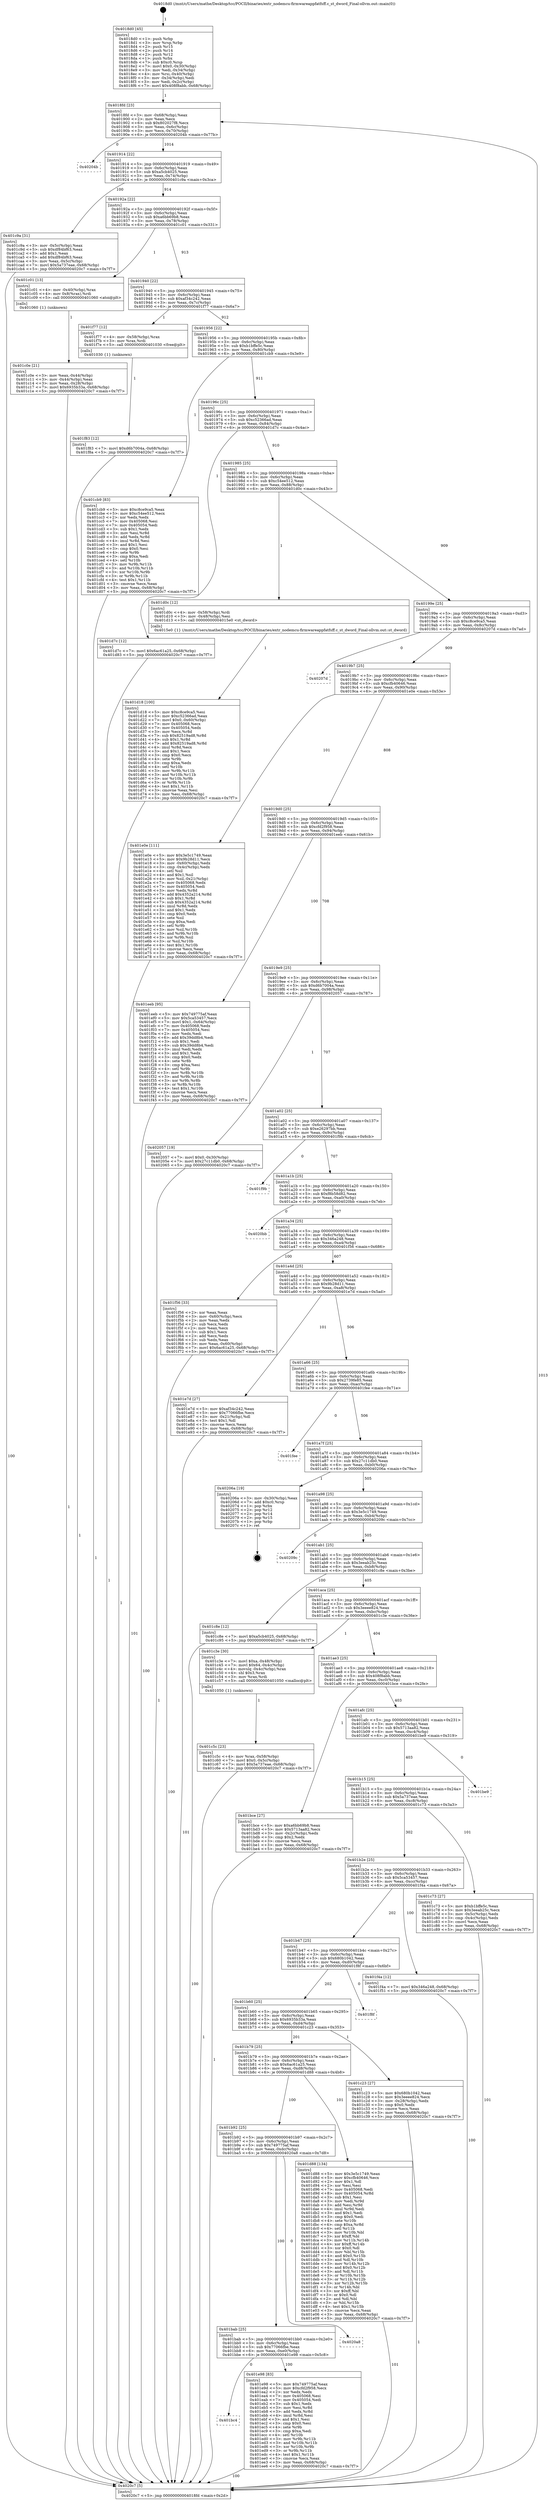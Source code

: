 digraph "0x4018d0" {
  label = "0x4018d0 (/mnt/c/Users/mathe/Desktop/tcc/POCII/binaries/extr_nodemcu-firmwareappfatfsff.c_st_dword_Final-ollvm.out::main(0))"
  labelloc = "t"
  node[shape=record]

  Entry [label="",width=0.3,height=0.3,shape=circle,fillcolor=black,style=filled]
  "0x4018fd" [label="{
     0x4018fd [23]\l
     | [instrs]\l
     &nbsp;&nbsp;0x4018fd \<+3\>: mov -0x68(%rbp),%eax\l
     &nbsp;&nbsp;0x401900 \<+2\>: mov %eax,%ecx\l
     &nbsp;&nbsp;0x401902 \<+6\>: sub $0x802027f8,%ecx\l
     &nbsp;&nbsp;0x401908 \<+3\>: mov %eax,-0x6c(%rbp)\l
     &nbsp;&nbsp;0x40190b \<+3\>: mov %ecx,-0x70(%rbp)\l
     &nbsp;&nbsp;0x40190e \<+6\>: je 000000000040204b \<main+0x77b\>\l
  }"]
  "0x40204b" [label="{
     0x40204b\l
  }", style=dashed]
  "0x401914" [label="{
     0x401914 [22]\l
     | [instrs]\l
     &nbsp;&nbsp;0x401914 \<+5\>: jmp 0000000000401919 \<main+0x49\>\l
     &nbsp;&nbsp;0x401919 \<+3\>: mov -0x6c(%rbp),%eax\l
     &nbsp;&nbsp;0x40191c \<+5\>: sub $0xa5cb4025,%eax\l
     &nbsp;&nbsp;0x401921 \<+3\>: mov %eax,-0x74(%rbp)\l
     &nbsp;&nbsp;0x401924 \<+6\>: je 0000000000401c9a \<main+0x3ca\>\l
  }"]
  Exit [label="",width=0.3,height=0.3,shape=circle,fillcolor=black,style=filled,peripheries=2]
  "0x401c9a" [label="{
     0x401c9a [31]\l
     | [instrs]\l
     &nbsp;&nbsp;0x401c9a \<+3\>: mov -0x5c(%rbp),%eax\l
     &nbsp;&nbsp;0x401c9d \<+5\>: sub $0xdf84bf63,%eax\l
     &nbsp;&nbsp;0x401ca2 \<+3\>: add $0x1,%eax\l
     &nbsp;&nbsp;0x401ca5 \<+5\>: add $0xdf84bf63,%eax\l
     &nbsp;&nbsp;0x401caa \<+3\>: mov %eax,-0x5c(%rbp)\l
     &nbsp;&nbsp;0x401cad \<+7\>: movl $0x5a737eae,-0x68(%rbp)\l
     &nbsp;&nbsp;0x401cb4 \<+5\>: jmp 00000000004020c7 \<main+0x7f7\>\l
  }"]
  "0x40192a" [label="{
     0x40192a [22]\l
     | [instrs]\l
     &nbsp;&nbsp;0x40192a \<+5\>: jmp 000000000040192f \<main+0x5f\>\l
     &nbsp;&nbsp;0x40192f \<+3\>: mov -0x6c(%rbp),%eax\l
     &nbsp;&nbsp;0x401932 \<+5\>: sub $0xa6bb69b8,%eax\l
     &nbsp;&nbsp;0x401937 \<+3\>: mov %eax,-0x78(%rbp)\l
     &nbsp;&nbsp;0x40193a \<+6\>: je 0000000000401c01 \<main+0x331\>\l
  }"]
  "0x401f83" [label="{
     0x401f83 [12]\l
     | [instrs]\l
     &nbsp;&nbsp;0x401f83 \<+7\>: movl $0xd6b7004a,-0x68(%rbp)\l
     &nbsp;&nbsp;0x401f8a \<+5\>: jmp 00000000004020c7 \<main+0x7f7\>\l
  }"]
  "0x401c01" [label="{
     0x401c01 [13]\l
     | [instrs]\l
     &nbsp;&nbsp;0x401c01 \<+4\>: mov -0x40(%rbp),%rax\l
     &nbsp;&nbsp;0x401c05 \<+4\>: mov 0x8(%rax),%rdi\l
     &nbsp;&nbsp;0x401c09 \<+5\>: call 0000000000401060 \<atoi@plt\>\l
     | [calls]\l
     &nbsp;&nbsp;0x401060 \{1\} (unknown)\l
  }"]
  "0x401940" [label="{
     0x401940 [22]\l
     | [instrs]\l
     &nbsp;&nbsp;0x401940 \<+5\>: jmp 0000000000401945 \<main+0x75\>\l
     &nbsp;&nbsp;0x401945 \<+3\>: mov -0x6c(%rbp),%eax\l
     &nbsp;&nbsp;0x401948 \<+5\>: sub $0xaf34c242,%eax\l
     &nbsp;&nbsp;0x40194d \<+3\>: mov %eax,-0x7c(%rbp)\l
     &nbsp;&nbsp;0x401950 \<+6\>: je 0000000000401f77 \<main+0x6a7\>\l
  }"]
  "0x401bc4" [label="{
     0x401bc4\l
  }", style=dashed]
  "0x401f77" [label="{
     0x401f77 [12]\l
     | [instrs]\l
     &nbsp;&nbsp;0x401f77 \<+4\>: mov -0x58(%rbp),%rax\l
     &nbsp;&nbsp;0x401f7b \<+3\>: mov %rax,%rdi\l
     &nbsp;&nbsp;0x401f7e \<+5\>: call 0000000000401030 \<free@plt\>\l
     | [calls]\l
     &nbsp;&nbsp;0x401030 \{1\} (unknown)\l
  }"]
  "0x401956" [label="{
     0x401956 [22]\l
     | [instrs]\l
     &nbsp;&nbsp;0x401956 \<+5\>: jmp 000000000040195b \<main+0x8b\>\l
     &nbsp;&nbsp;0x40195b \<+3\>: mov -0x6c(%rbp),%eax\l
     &nbsp;&nbsp;0x40195e \<+5\>: sub $0xb1bffe5c,%eax\l
     &nbsp;&nbsp;0x401963 \<+3\>: mov %eax,-0x80(%rbp)\l
     &nbsp;&nbsp;0x401966 \<+6\>: je 0000000000401cb9 \<main+0x3e9\>\l
  }"]
  "0x401e98" [label="{
     0x401e98 [83]\l
     | [instrs]\l
     &nbsp;&nbsp;0x401e98 \<+5\>: mov $0x749775af,%eax\l
     &nbsp;&nbsp;0x401e9d \<+5\>: mov $0xcfd2f958,%ecx\l
     &nbsp;&nbsp;0x401ea2 \<+2\>: xor %edx,%edx\l
     &nbsp;&nbsp;0x401ea4 \<+7\>: mov 0x405068,%esi\l
     &nbsp;&nbsp;0x401eab \<+7\>: mov 0x405054,%edi\l
     &nbsp;&nbsp;0x401eb2 \<+3\>: sub $0x1,%edx\l
     &nbsp;&nbsp;0x401eb5 \<+3\>: mov %esi,%r8d\l
     &nbsp;&nbsp;0x401eb8 \<+3\>: add %edx,%r8d\l
     &nbsp;&nbsp;0x401ebb \<+4\>: imul %r8d,%esi\l
     &nbsp;&nbsp;0x401ebf \<+3\>: and $0x1,%esi\l
     &nbsp;&nbsp;0x401ec2 \<+3\>: cmp $0x0,%esi\l
     &nbsp;&nbsp;0x401ec5 \<+4\>: sete %r9b\l
     &nbsp;&nbsp;0x401ec9 \<+3\>: cmp $0xa,%edi\l
     &nbsp;&nbsp;0x401ecc \<+4\>: setl %r10b\l
     &nbsp;&nbsp;0x401ed0 \<+3\>: mov %r9b,%r11b\l
     &nbsp;&nbsp;0x401ed3 \<+3\>: and %r10b,%r11b\l
     &nbsp;&nbsp;0x401ed6 \<+3\>: xor %r10b,%r9b\l
     &nbsp;&nbsp;0x401ed9 \<+3\>: or %r9b,%r11b\l
     &nbsp;&nbsp;0x401edc \<+4\>: test $0x1,%r11b\l
     &nbsp;&nbsp;0x401ee0 \<+3\>: cmovne %ecx,%eax\l
     &nbsp;&nbsp;0x401ee3 \<+3\>: mov %eax,-0x68(%rbp)\l
     &nbsp;&nbsp;0x401ee6 \<+5\>: jmp 00000000004020c7 \<main+0x7f7\>\l
  }"]
  "0x401cb9" [label="{
     0x401cb9 [83]\l
     | [instrs]\l
     &nbsp;&nbsp;0x401cb9 \<+5\>: mov $0xc8ce9ca5,%eax\l
     &nbsp;&nbsp;0x401cbe \<+5\>: mov $0xc54ee512,%ecx\l
     &nbsp;&nbsp;0x401cc3 \<+2\>: xor %edx,%edx\l
     &nbsp;&nbsp;0x401cc5 \<+7\>: mov 0x405068,%esi\l
     &nbsp;&nbsp;0x401ccc \<+7\>: mov 0x405054,%edi\l
     &nbsp;&nbsp;0x401cd3 \<+3\>: sub $0x1,%edx\l
     &nbsp;&nbsp;0x401cd6 \<+3\>: mov %esi,%r8d\l
     &nbsp;&nbsp;0x401cd9 \<+3\>: add %edx,%r8d\l
     &nbsp;&nbsp;0x401cdc \<+4\>: imul %r8d,%esi\l
     &nbsp;&nbsp;0x401ce0 \<+3\>: and $0x1,%esi\l
     &nbsp;&nbsp;0x401ce3 \<+3\>: cmp $0x0,%esi\l
     &nbsp;&nbsp;0x401ce6 \<+4\>: sete %r9b\l
     &nbsp;&nbsp;0x401cea \<+3\>: cmp $0xa,%edi\l
     &nbsp;&nbsp;0x401ced \<+4\>: setl %r10b\l
     &nbsp;&nbsp;0x401cf1 \<+3\>: mov %r9b,%r11b\l
     &nbsp;&nbsp;0x401cf4 \<+3\>: and %r10b,%r11b\l
     &nbsp;&nbsp;0x401cf7 \<+3\>: xor %r10b,%r9b\l
     &nbsp;&nbsp;0x401cfa \<+3\>: or %r9b,%r11b\l
     &nbsp;&nbsp;0x401cfd \<+4\>: test $0x1,%r11b\l
     &nbsp;&nbsp;0x401d01 \<+3\>: cmovne %ecx,%eax\l
     &nbsp;&nbsp;0x401d04 \<+3\>: mov %eax,-0x68(%rbp)\l
     &nbsp;&nbsp;0x401d07 \<+5\>: jmp 00000000004020c7 \<main+0x7f7\>\l
  }"]
  "0x40196c" [label="{
     0x40196c [25]\l
     | [instrs]\l
     &nbsp;&nbsp;0x40196c \<+5\>: jmp 0000000000401971 \<main+0xa1\>\l
     &nbsp;&nbsp;0x401971 \<+3\>: mov -0x6c(%rbp),%eax\l
     &nbsp;&nbsp;0x401974 \<+5\>: sub $0xc52366ad,%eax\l
     &nbsp;&nbsp;0x401979 \<+6\>: mov %eax,-0x84(%rbp)\l
     &nbsp;&nbsp;0x40197f \<+6\>: je 0000000000401d7c \<main+0x4ac\>\l
  }"]
  "0x401bab" [label="{
     0x401bab [25]\l
     | [instrs]\l
     &nbsp;&nbsp;0x401bab \<+5\>: jmp 0000000000401bb0 \<main+0x2e0\>\l
     &nbsp;&nbsp;0x401bb0 \<+3\>: mov -0x6c(%rbp),%eax\l
     &nbsp;&nbsp;0x401bb3 \<+5\>: sub $0x77066fbe,%eax\l
     &nbsp;&nbsp;0x401bb8 \<+6\>: mov %eax,-0xe0(%rbp)\l
     &nbsp;&nbsp;0x401bbe \<+6\>: je 0000000000401e98 \<main+0x5c8\>\l
  }"]
  "0x401d7c" [label="{
     0x401d7c [12]\l
     | [instrs]\l
     &nbsp;&nbsp;0x401d7c \<+7\>: movl $0x6ac61a25,-0x68(%rbp)\l
     &nbsp;&nbsp;0x401d83 \<+5\>: jmp 00000000004020c7 \<main+0x7f7\>\l
  }"]
  "0x401985" [label="{
     0x401985 [25]\l
     | [instrs]\l
     &nbsp;&nbsp;0x401985 \<+5\>: jmp 000000000040198a \<main+0xba\>\l
     &nbsp;&nbsp;0x40198a \<+3\>: mov -0x6c(%rbp),%eax\l
     &nbsp;&nbsp;0x40198d \<+5\>: sub $0xc54ee512,%eax\l
     &nbsp;&nbsp;0x401992 \<+6\>: mov %eax,-0x88(%rbp)\l
     &nbsp;&nbsp;0x401998 \<+6\>: je 0000000000401d0c \<main+0x43c\>\l
  }"]
  "0x4020a8" [label="{
     0x4020a8\l
  }", style=dashed]
  "0x401d0c" [label="{
     0x401d0c [12]\l
     | [instrs]\l
     &nbsp;&nbsp;0x401d0c \<+4\>: mov -0x58(%rbp),%rdi\l
     &nbsp;&nbsp;0x401d10 \<+3\>: mov -0x48(%rbp),%esi\l
     &nbsp;&nbsp;0x401d13 \<+5\>: call 00000000004015e0 \<st_dword\>\l
     | [calls]\l
     &nbsp;&nbsp;0x4015e0 \{1\} (/mnt/c/Users/mathe/Desktop/tcc/POCII/binaries/extr_nodemcu-firmwareappfatfsff.c_st_dword_Final-ollvm.out::st_dword)\l
  }"]
  "0x40199e" [label="{
     0x40199e [25]\l
     | [instrs]\l
     &nbsp;&nbsp;0x40199e \<+5\>: jmp 00000000004019a3 \<main+0xd3\>\l
     &nbsp;&nbsp;0x4019a3 \<+3\>: mov -0x6c(%rbp),%eax\l
     &nbsp;&nbsp;0x4019a6 \<+5\>: sub $0xc8ce9ca5,%eax\l
     &nbsp;&nbsp;0x4019ab \<+6\>: mov %eax,-0x8c(%rbp)\l
     &nbsp;&nbsp;0x4019b1 \<+6\>: je 000000000040207d \<main+0x7ad\>\l
  }"]
  "0x401b92" [label="{
     0x401b92 [25]\l
     | [instrs]\l
     &nbsp;&nbsp;0x401b92 \<+5\>: jmp 0000000000401b97 \<main+0x2c7\>\l
     &nbsp;&nbsp;0x401b97 \<+3\>: mov -0x6c(%rbp),%eax\l
     &nbsp;&nbsp;0x401b9a \<+5\>: sub $0x749775af,%eax\l
     &nbsp;&nbsp;0x401b9f \<+6\>: mov %eax,-0xdc(%rbp)\l
     &nbsp;&nbsp;0x401ba5 \<+6\>: je 00000000004020a8 \<main+0x7d8\>\l
  }"]
  "0x40207d" [label="{
     0x40207d\l
  }", style=dashed]
  "0x4019b7" [label="{
     0x4019b7 [25]\l
     | [instrs]\l
     &nbsp;&nbsp;0x4019b7 \<+5\>: jmp 00000000004019bc \<main+0xec\>\l
     &nbsp;&nbsp;0x4019bc \<+3\>: mov -0x6c(%rbp),%eax\l
     &nbsp;&nbsp;0x4019bf \<+5\>: sub $0xcfb40646,%eax\l
     &nbsp;&nbsp;0x4019c4 \<+6\>: mov %eax,-0x90(%rbp)\l
     &nbsp;&nbsp;0x4019ca \<+6\>: je 0000000000401e0e \<main+0x53e\>\l
  }"]
  "0x401d88" [label="{
     0x401d88 [134]\l
     | [instrs]\l
     &nbsp;&nbsp;0x401d88 \<+5\>: mov $0x3e5c1749,%eax\l
     &nbsp;&nbsp;0x401d8d \<+5\>: mov $0xcfb40646,%ecx\l
     &nbsp;&nbsp;0x401d92 \<+2\>: mov $0x1,%dl\l
     &nbsp;&nbsp;0x401d94 \<+2\>: xor %esi,%esi\l
     &nbsp;&nbsp;0x401d96 \<+7\>: mov 0x405068,%edi\l
     &nbsp;&nbsp;0x401d9d \<+8\>: mov 0x405054,%r8d\l
     &nbsp;&nbsp;0x401da5 \<+3\>: sub $0x1,%esi\l
     &nbsp;&nbsp;0x401da8 \<+3\>: mov %edi,%r9d\l
     &nbsp;&nbsp;0x401dab \<+3\>: add %esi,%r9d\l
     &nbsp;&nbsp;0x401dae \<+4\>: imul %r9d,%edi\l
     &nbsp;&nbsp;0x401db2 \<+3\>: and $0x1,%edi\l
     &nbsp;&nbsp;0x401db5 \<+3\>: cmp $0x0,%edi\l
     &nbsp;&nbsp;0x401db8 \<+4\>: sete %r10b\l
     &nbsp;&nbsp;0x401dbc \<+4\>: cmp $0xa,%r8d\l
     &nbsp;&nbsp;0x401dc0 \<+4\>: setl %r11b\l
     &nbsp;&nbsp;0x401dc4 \<+3\>: mov %r10b,%bl\l
     &nbsp;&nbsp;0x401dc7 \<+3\>: xor $0xff,%bl\l
     &nbsp;&nbsp;0x401dca \<+3\>: mov %r11b,%r14b\l
     &nbsp;&nbsp;0x401dcd \<+4\>: xor $0xff,%r14b\l
     &nbsp;&nbsp;0x401dd1 \<+3\>: xor $0x0,%dl\l
     &nbsp;&nbsp;0x401dd4 \<+3\>: mov %bl,%r15b\l
     &nbsp;&nbsp;0x401dd7 \<+4\>: and $0x0,%r15b\l
     &nbsp;&nbsp;0x401ddb \<+3\>: and %dl,%r10b\l
     &nbsp;&nbsp;0x401dde \<+3\>: mov %r14b,%r12b\l
     &nbsp;&nbsp;0x401de1 \<+4\>: and $0x0,%r12b\l
     &nbsp;&nbsp;0x401de5 \<+3\>: and %dl,%r11b\l
     &nbsp;&nbsp;0x401de8 \<+3\>: or %r10b,%r15b\l
     &nbsp;&nbsp;0x401deb \<+3\>: or %r11b,%r12b\l
     &nbsp;&nbsp;0x401dee \<+3\>: xor %r12b,%r15b\l
     &nbsp;&nbsp;0x401df1 \<+3\>: or %r14b,%bl\l
     &nbsp;&nbsp;0x401df4 \<+3\>: xor $0xff,%bl\l
     &nbsp;&nbsp;0x401df7 \<+3\>: or $0x0,%dl\l
     &nbsp;&nbsp;0x401dfa \<+2\>: and %dl,%bl\l
     &nbsp;&nbsp;0x401dfc \<+3\>: or %bl,%r15b\l
     &nbsp;&nbsp;0x401dff \<+4\>: test $0x1,%r15b\l
     &nbsp;&nbsp;0x401e03 \<+3\>: cmovne %ecx,%eax\l
     &nbsp;&nbsp;0x401e06 \<+3\>: mov %eax,-0x68(%rbp)\l
     &nbsp;&nbsp;0x401e09 \<+5\>: jmp 00000000004020c7 \<main+0x7f7\>\l
  }"]
  "0x401e0e" [label="{
     0x401e0e [111]\l
     | [instrs]\l
     &nbsp;&nbsp;0x401e0e \<+5\>: mov $0x3e5c1749,%eax\l
     &nbsp;&nbsp;0x401e13 \<+5\>: mov $0x9b28d11,%ecx\l
     &nbsp;&nbsp;0x401e18 \<+3\>: mov -0x60(%rbp),%edx\l
     &nbsp;&nbsp;0x401e1b \<+3\>: cmp -0x4c(%rbp),%edx\l
     &nbsp;&nbsp;0x401e1e \<+4\>: setl %sil\l
     &nbsp;&nbsp;0x401e22 \<+4\>: and $0x1,%sil\l
     &nbsp;&nbsp;0x401e26 \<+4\>: mov %sil,-0x21(%rbp)\l
     &nbsp;&nbsp;0x401e2a \<+7\>: mov 0x405068,%edx\l
     &nbsp;&nbsp;0x401e31 \<+7\>: mov 0x405054,%edi\l
     &nbsp;&nbsp;0x401e38 \<+3\>: mov %edx,%r8d\l
     &nbsp;&nbsp;0x401e3b \<+7\>: add $0x4352a214,%r8d\l
     &nbsp;&nbsp;0x401e42 \<+4\>: sub $0x1,%r8d\l
     &nbsp;&nbsp;0x401e46 \<+7\>: sub $0x4352a214,%r8d\l
     &nbsp;&nbsp;0x401e4d \<+4\>: imul %r8d,%edx\l
     &nbsp;&nbsp;0x401e51 \<+3\>: and $0x1,%edx\l
     &nbsp;&nbsp;0x401e54 \<+3\>: cmp $0x0,%edx\l
     &nbsp;&nbsp;0x401e57 \<+4\>: sete %sil\l
     &nbsp;&nbsp;0x401e5b \<+3\>: cmp $0xa,%edi\l
     &nbsp;&nbsp;0x401e5e \<+4\>: setl %r9b\l
     &nbsp;&nbsp;0x401e62 \<+3\>: mov %sil,%r10b\l
     &nbsp;&nbsp;0x401e65 \<+3\>: and %r9b,%r10b\l
     &nbsp;&nbsp;0x401e68 \<+3\>: xor %r9b,%sil\l
     &nbsp;&nbsp;0x401e6b \<+3\>: or %sil,%r10b\l
     &nbsp;&nbsp;0x401e6e \<+4\>: test $0x1,%r10b\l
     &nbsp;&nbsp;0x401e72 \<+3\>: cmovne %ecx,%eax\l
     &nbsp;&nbsp;0x401e75 \<+3\>: mov %eax,-0x68(%rbp)\l
     &nbsp;&nbsp;0x401e78 \<+5\>: jmp 00000000004020c7 \<main+0x7f7\>\l
  }"]
  "0x4019d0" [label="{
     0x4019d0 [25]\l
     | [instrs]\l
     &nbsp;&nbsp;0x4019d0 \<+5\>: jmp 00000000004019d5 \<main+0x105\>\l
     &nbsp;&nbsp;0x4019d5 \<+3\>: mov -0x6c(%rbp),%eax\l
     &nbsp;&nbsp;0x4019d8 \<+5\>: sub $0xcfd2f958,%eax\l
     &nbsp;&nbsp;0x4019dd \<+6\>: mov %eax,-0x94(%rbp)\l
     &nbsp;&nbsp;0x4019e3 \<+6\>: je 0000000000401eeb \<main+0x61b\>\l
  }"]
  "0x401d18" [label="{
     0x401d18 [100]\l
     | [instrs]\l
     &nbsp;&nbsp;0x401d18 \<+5\>: mov $0xc8ce9ca5,%esi\l
     &nbsp;&nbsp;0x401d1d \<+5\>: mov $0xc52366ad,%eax\l
     &nbsp;&nbsp;0x401d22 \<+7\>: movl $0x0,-0x60(%rbp)\l
     &nbsp;&nbsp;0x401d29 \<+7\>: mov 0x405068,%ecx\l
     &nbsp;&nbsp;0x401d30 \<+7\>: mov 0x405054,%edx\l
     &nbsp;&nbsp;0x401d37 \<+3\>: mov %ecx,%r8d\l
     &nbsp;&nbsp;0x401d3a \<+7\>: sub $0x82519ad8,%r8d\l
     &nbsp;&nbsp;0x401d41 \<+4\>: sub $0x1,%r8d\l
     &nbsp;&nbsp;0x401d45 \<+7\>: add $0x82519ad8,%r8d\l
     &nbsp;&nbsp;0x401d4c \<+4\>: imul %r8d,%ecx\l
     &nbsp;&nbsp;0x401d50 \<+3\>: and $0x1,%ecx\l
     &nbsp;&nbsp;0x401d53 \<+3\>: cmp $0x0,%ecx\l
     &nbsp;&nbsp;0x401d56 \<+4\>: sete %r9b\l
     &nbsp;&nbsp;0x401d5a \<+3\>: cmp $0xa,%edx\l
     &nbsp;&nbsp;0x401d5d \<+4\>: setl %r10b\l
     &nbsp;&nbsp;0x401d61 \<+3\>: mov %r9b,%r11b\l
     &nbsp;&nbsp;0x401d64 \<+3\>: and %r10b,%r11b\l
     &nbsp;&nbsp;0x401d67 \<+3\>: xor %r10b,%r9b\l
     &nbsp;&nbsp;0x401d6a \<+3\>: or %r9b,%r11b\l
     &nbsp;&nbsp;0x401d6d \<+4\>: test $0x1,%r11b\l
     &nbsp;&nbsp;0x401d71 \<+3\>: cmovne %eax,%esi\l
     &nbsp;&nbsp;0x401d74 \<+3\>: mov %esi,-0x68(%rbp)\l
     &nbsp;&nbsp;0x401d77 \<+5\>: jmp 00000000004020c7 \<main+0x7f7\>\l
  }"]
  "0x401eeb" [label="{
     0x401eeb [95]\l
     | [instrs]\l
     &nbsp;&nbsp;0x401eeb \<+5\>: mov $0x749775af,%eax\l
     &nbsp;&nbsp;0x401ef0 \<+5\>: mov $0x5ca53457,%ecx\l
     &nbsp;&nbsp;0x401ef5 \<+7\>: movl $0x1,-0x64(%rbp)\l
     &nbsp;&nbsp;0x401efc \<+7\>: mov 0x405068,%edx\l
     &nbsp;&nbsp;0x401f03 \<+7\>: mov 0x405054,%esi\l
     &nbsp;&nbsp;0x401f0a \<+2\>: mov %edx,%edi\l
     &nbsp;&nbsp;0x401f0c \<+6\>: add $0x39dd8b4,%edi\l
     &nbsp;&nbsp;0x401f12 \<+3\>: sub $0x1,%edi\l
     &nbsp;&nbsp;0x401f15 \<+6\>: sub $0x39dd8b4,%edi\l
     &nbsp;&nbsp;0x401f1b \<+3\>: imul %edi,%edx\l
     &nbsp;&nbsp;0x401f1e \<+3\>: and $0x1,%edx\l
     &nbsp;&nbsp;0x401f21 \<+3\>: cmp $0x0,%edx\l
     &nbsp;&nbsp;0x401f24 \<+4\>: sete %r8b\l
     &nbsp;&nbsp;0x401f28 \<+3\>: cmp $0xa,%esi\l
     &nbsp;&nbsp;0x401f2b \<+4\>: setl %r9b\l
     &nbsp;&nbsp;0x401f2f \<+3\>: mov %r8b,%r10b\l
     &nbsp;&nbsp;0x401f32 \<+3\>: and %r9b,%r10b\l
     &nbsp;&nbsp;0x401f35 \<+3\>: xor %r9b,%r8b\l
     &nbsp;&nbsp;0x401f38 \<+3\>: or %r8b,%r10b\l
     &nbsp;&nbsp;0x401f3b \<+4\>: test $0x1,%r10b\l
     &nbsp;&nbsp;0x401f3f \<+3\>: cmovne %ecx,%eax\l
     &nbsp;&nbsp;0x401f42 \<+3\>: mov %eax,-0x68(%rbp)\l
     &nbsp;&nbsp;0x401f45 \<+5\>: jmp 00000000004020c7 \<main+0x7f7\>\l
  }"]
  "0x4019e9" [label="{
     0x4019e9 [25]\l
     | [instrs]\l
     &nbsp;&nbsp;0x4019e9 \<+5\>: jmp 00000000004019ee \<main+0x11e\>\l
     &nbsp;&nbsp;0x4019ee \<+3\>: mov -0x6c(%rbp),%eax\l
     &nbsp;&nbsp;0x4019f1 \<+5\>: sub $0xd6b7004a,%eax\l
     &nbsp;&nbsp;0x4019f6 \<+6\>: mov %eax,-0x98(%rbp)\l
     &nbsp;&nbsp;0x4019fc \<+6\>: je 0000000000402057 \<main+0x787\>\l
  }"]
  "0x401c5c" [label="{
     0x401c5c [23]\l
     | [instrs]\l
     &nbsp;&nbsp;0x401c5c \<+4\>: mov %rax,-0x58(%rbp)\l
     &nbsp;&nbsp;0x401c60 \<+7\>: movl $0x0,-0x5c(%rbp)\l
     &nbsp;&nbsp;0x401c67 \<+7\>: movl $0x5a737eae,-0x68(%rbp)\l
     &nbsp;&nbsp;0x401c6e \<+5\>: jmp 00000000004020c7 \<main+0x7f7\>\l
  }"]
  "0x402057" [label="{
     0x402057 [19]\l
     | [instrs]\l
     &nbsp;&nbsp;0x402057 \<+7\>: movl $0x0,-0x30(%rbp)\l
     &nbsp;&nbsp;0x40205e \<+7\>: movl $0x27c11db0,-0x68(%rbp)\l
     &nbsp;&nbsp;0x402065 \<+5\>: jmp 00000000004020c7 \<main+0x7f7\>\l
  }"]
  "0x401a02" [label="{
     0x401a02 [25]\l
     | [instrs]\l
     &nbsp;&nbsp;0x401a02 \<+5\>: jmp 0000000000401a07 \<main+0x137\>\l
     &nbsp;&nbsp;0x401a07 \<+3\>: mov -0x6c(%rbp),%eax\l
     &nbsp;&nbsp;0x401a0a \<+5\>: sub $0xe26297bb,%eax\l
     &nbsp;&nbsp;0x401a0f \<+6\>: mov %eax,-0x9c(%rbp)\l
     &nbsp;&nbsp;0x401a15 \<+6\>: je 0000000000401f9b \<main+0x6cb\>\l
  }"]
  "0x401b79" [label="{
     0x401b79 [25]\l
     | [instrs]\l
     &nbsp;&nbsp;0x401b79 \<+5\>: jmp 0000000000401b7e \<main+0x2ae\>\l
     &nbsp;&nbsp;0x401b7e \<+3\>: mov -0x6c(%rbp),%eax\l
     &nbsp;&nbsp;0x401b81 \<+5\>: sub $0x6ac61a25,%eax\l
     &nbsp;&nbsp;0x401b86 \<+6\>: mov %eax,-0xd8(%rbp)\l
     &nbsp;&nbsp;0x401b8c \<+6\>: je 0000000000401d88 \<main+0x4b8\>\l
  }"]
  "0x401f9b" [label="{
     0x401f9b\l
  }", style=dashed]
  "0x401a1b" [label="{
     0x401a1b [25]\l
     | [instrs]\l
     &nbsp;&nbsp;0x401a1b \<+5\>: jmp 0000000000401a20 \<main+0x150\>\l
     &nbsp;&nbsp;0x401a20 \<+3\>: mov -0x6c(%rbp),%eax\l
     &nbsp;&nbsp;0x401a23 \<+5\>: sub $0xf8b58d82,%eax\l
     &nbsp;&nbsp;0x401a28 \<+6\>: mov %eax,-0xa0(%rbp)\l
     &nbsp;&nbsp;0x401a2e \<+6\>: je 00000000004020bb \<main+0x7eb\>\l
  }"]
  "0x401c23" [label="{
     0x401c23 [27]\l
     | [instrs]\l
     &nbsp;&nbsp;0x401c23 \<+5\>: mov $0x680b1042,%eax\l
     &nbsp;&nbsp;0x401c28 \<+5\>: mov $0x3eeee824,%ecx\l
     &nbsp;&nbsp;0x401c2d \<+3\>: mov -0x28(%rbp),%edx\l
     &nbsp;&nbsp;0x401c30 \<+3\>: cmp $0x0,%edx\l
     &nbsp;&nbsp;0x401c33 \<+3\>: cmove %ecx,%eax\l
     &nbsp;&nbsp;0x401c36 \<+3\>: mov %eax,-0x68(%rbp)\l
     &nbsp;&nbsp;0x401c39 \<+5\>: jmp 00000000004020c7 \<main+0x7f7\>\l
  }"]
  "0x4020bb" [label="{
     0x4020bb\l
  }", style=dashed]
  "0x401a34" [label="{
     0x401a34 [25]\l
     | [instrs]\l
     &nbsp;&nbsp;0x401a34 \<+5\>: jmp 0000000000401a39 \<main+0x169\>\l
     &nbsp;&nbsp;0x401a39 \<+3\>: mov -0x6c(%rbp),%eax\l
     &nbsp;&nbsp;0x401a3c \<+5\>: sub $0x346a248,%eax\l
     &nbsp;&nbsp;0x401a41 \<+6\>: mov %eax,-0xa4(%rbp)\l
     &nbsp;&nbsp;0x401a47 \<+6\>: je 0000000000401f56 \<main+0x686\>\l
  }"]
  "0x401b60" [label="{
     0x401b60 [25]\l
     | [instrs]\l
     &nbsp;&nbsp;0x401b60 \<+5\>: jmp 0000000000401b65 \<main+0x295\>\l
     &nbsp;&nbsp;0x401b65 \<+3\>: mov -0x6c(%rbp),%eax\l
     &nbsp;&nbsp;0x401b68 \<+5\>: sub $0x6935b33a,%eax\l
     &nbsp;&nbsp;0x401b6d \<+6\>: mov %eax,-0xd4(%rbp)\l
     &nbsp;&nbsp;0x401b73 \<+6\>: je 0000000000401c23 \<main+0x353\>\l
  }"]
  "0x401f56" [label="{
     0x401f56 [33]\l
     | [instrs]\l
     &nbsp;&nbsp;0x401f56 \<+2\>: xor %eax,%eax\l
     &nbsp;&nbsp;0x401f58 \<+3\>: mov -0x60(%rbp),%ecx\l
     &nbsp;&nbsp;0x401f5b \<+2\>: mov %eax,%edx\l
     &nbsp;&nbsp;0x401f5d \<+2\>: sub %ecx,%edx\l
     &nbsp;&nbsp;0x401f5f \<+2\>: mov %eax,%ecx\l
     &nbsp;&nbsp;0x401f61 \<+3\>: sub $0x1,%ecx\l
     &nbsp;&nbsp;0x401f64 \<+2\>: add %ecx,%edx\l
     &nbsp;&nbsp;0x401f66 \<+2\>: sub %edx,%eax\l
     &nbsp;&nbsp;0x401f68 \<+3\>: mov %eax,-0x60(%rbp)\l
     &nbsp;&nbsp;0x401f6b \<+7\>: movl $0x6ac61a25,-0x68(%rbp)\l
     &nbsp;&nbsp;0x401f72 \<+5\>: jmp 00000000004020c7 \<main+0x7f7\>\l
  }"]
  "0x401a4d" [label="{
     0x401a4d [25]\l
     | [instrs]\l
     &nbsp;&nbsp;0x401a4d \<+5\>: jmp 0000000000401a52 \<main+0x182\>\l
     &nbsp;&nbsp;0x401a52 \<+3\>: mov -0x6c(%rbp),%eax\l
     &nbsp;&nbsp;0x401a55 \<+5\>: sub $0x9b28d11,%eax\l
     &nbsp;&nbsp;0x401a5a \<+6\>: mov %eax,-0xa8(%rbp)\l
     &nbsp;&nbsp;0x401a60 \<+6\>: je 0000000000401e7d \<main+0x5ad\>\l
  }"]
  "0x401f8f" [label="{
     0x401f8f\l
  }", style=dashed]
  "0x401e7d" [label="{
     0x401e7d [27]\l
     | [instrs]\l
     &nbsp;&nbsp;0x401e7d \<+5\>: mov $0xaf34c242,%eax\l
     &nbsp;&nbsp;0x401e82 \<+5\>: mov $0x77066fbe,%ecx\l
     &nbsp;&nbsp;0x401e87 \<+3\>: mov -0x21(%rbp),%dl\l
     &nbsp;&nbsp;0x401e8a \<+3\>: test $0x1,%dl\l
     &nbsp;&nbsp;0x401e8d \<+3\>: cmovne %ecx,%eax\l
     &nbsp;&nbsp;0x401e90 \<+3\>: mov %eax,-0x68(%rbp)\l
     &nbsp;&nbsp;0x401e93 \<+5\>: jmp 00000000004020c7 \<main+0x7f7\>\l
  }"]
  "0x401a66" [label="{
     0x401a66 [25]\l
     | [instrs]\l
     &nbsp;&nbsp;0x401a66 \<+5\>: jmp 0000000000401a6b \<main+0x19b\>\l
     &nbsp;&nbsp;0x401a6b \<+3\>: mov -0x6c(%rbp),%eax\l
     &nbsp;&nbsp;0x401a6e \<+5\>: sub $0x2739fe85,%eax\l
     &nbsp;&nbsp;0x401a73 \<+6\>: mov %eax,-0xac(%rbp)\l
     &nbsp;&nbsp;0x401a79 \<+6\>: je 0000000000401fee \<main+0x71e\>\l
  }"]
  "0x401b47" [label="{
     0x401b47 [25]\l
     | [instrs]\l
     &nbsp;&nbsp;0x401b47 \<+5\>: jmp 0000000000401b4c \<main+0x27c\>\l
     &nbsp;&nbsp;0x401b4c \<+3\>: mov -0x6c(%rbp),%eax\l
     &nbsp;&nbsp;0x401b4f \<+5\>: sub $0x680b1042,%eax\l
     &nbsp;&nbsp;0x401b54 \<+6\>: mov %eax,-0xd0(%rbp)\l
     &nbsp;&nbsp;0x401b5a \<+6\>: je 0000000000401f8f \<main+0x6bf\>\l
  }"]
  "0x401fee" [label="{
     0x401fee\l
  }", style=dashed]
  "0x401a7f" [label="{
     0x401a7f [25]\l
     | [instrs]\l
     &nbsp;&nbsp;0x401a7f \<+5\>: jmp 0000000000401a84 \<main+0x1b4\>\l
     &nbsp;&nbsp;0x401a84 \<+3\>: mov -0x6c(%rbp),%eax\l
     &nbsp;&nbsp;0x401a87 \<+5\>: sub $0x27c11db0,%eax\l
     &nbsp;&nbsp;0x401a8c \<+6\>: mov %eax,-0xb0(%rbp)\l
     &nbsp;&nbsp;0x401a92 \<+6\>: je 000000000040206a \<main+0x79a\>\l
  }"]
  "0x401f4a" [label="{
     0x401f4a [12]\l
     | [instrs]\l
     &nbsp;&nbsp;0x401f4a \<+7\>: movl $0x346a248,-0x68(%rbp)\l
     &nbsp;&nbsp;0x401f51 \<+5\>: jmp 00000000004020c7 \<main+0x7f7\>\l
  }"]
  "0x40206a" [label="{
     0x40206a [19]\l
     | [instrs]\l
     &nbsp;&nbsp;0x40206a \<+3\>: mov -0x30(%rbp),%eax\l
     &nbsp;&nbsp;0x40206d \<+7\>: add $0xc0,%rsp\l
     &nbsp;&nbsp;0x402074 \<+1\>: pop %rbx\l
     &nbsp;&nbsp;0x402075 \<+2\>: pop %r12\l
     &nbsp;&nbsp;0x402077 \<+2\>: pop %r14\l
     &nbsp;&nbsp;0x402079 \<+2\>: pop %r15\l
     &nbsp;&nbsp;0x40207b \<+1\>: pop %rbp\l
     &nbsp;&nbsp;0x40207c \<+1\>: ret\l
  }"]
  "0x401a98" [label="{
     0x401a98 [25]\l
     | [instrs]\l
     &nbsp;&nbsp;0x401a98 \<+5\>: jmp 0000000000401a9d \<main+0x1cd\>\l
     &nbsp;&nbsp;0x401a9d \<+3\>: mov -0x6c(%rbp),%eax\l
     &nbsp;&nbsp;0x401aa0 \<+5\>: sub $0x3e5c1749,%eax\l
     &nbsp;&nbsp;0x401aa5 \<+6\>: mov %eax,-0xb4(%rbp)\l
     &nbsp;&nbsp;0x401aab \<+6\>: je 000000000040209c \<main+0x7cc\>\l
  }"]
  "0x401b2e" [label="{
     0x401b2e [25]\l
     | [instrs]\l
     &nbsp;&nbsp;0x401b2e \<+5\>: jmp 0000000000401b33 \<main+0x263\>\l
     &nbsp;&nbsp;0x401b33 \<+3\>: mov -0x6c(%rbp),%eax\l
     &nbsp;&nbsp;0x401b36 \<+5\>: sub $0x5ca53457,%eax\l
     &nbsp;&nbsp;0x401b3b \<+6\>: mov %eax,-0xcc(%rbp)\l
     &nbsp;&nbsp;0x401b41 \<+6\>: je 0000000000401f4a \<main+0x67a\>\l
  }"]
  "0x40209c" [label="{
     0x40209c\l
  }", style=dashed]
  "0x401ab1" [label="{
     0x401ab1 [25]\l
     | [instrs]\l
     &nbsp;&nbsp;0x401ab1 \<+5\>: jmp 0000000000401ab6 \<main+0x1e6\>\l
     &nbsp;&nbsp;0x401ab6 \<+3\>: mov -0x6c(%rbp),%eax\l
     &nbsp;&nbsp;0x401ab9 \<+5\>: sub $0x3eeab25c,%eax\l
     &nbsp;&nbsp;0x401abe \<+6\>: mov %eax,-0xb8(%rbp)\l
     &nbsp;&nbsp;0x401ac4 \<+6\>: je 0000000000401c8e \<main+0x3be\>\l
  }"]
  "0x401c73" [label="{
     0x401c73 [27]\l
     | [instrs]\l
     &nbsp;&nbsp;0x401c73 \<+5\>: mov $0xb1bffe5c,%eax\l
     &nbsp;&nbsp;0x401c78 \<+5\>: mov $0x3eeab25c,%ecx\l
     &nbsp;&nbsp;0x401c7d \<+3\>: mov -0x5c(%rbp),%edx\l
     &nbsp;&nbsp;0x401c80 \<+3\>: cmp -0x4c(%rbp),%edx\l
     &nbsp;&nbsp;0x401c83 \<+3\>: cmovl %ecx,%eax\l
     &nbsp;&nbsp;0x401c86 \<+3\>: mov %eax,-0x68(%rbp)\l
     &nbsp;&nbsp;0x401c89 \<+5\>: jmp 00000000004020c7 \<main+0x7f7\>\l
  }"]
  "0x401c8e" [label="{
     0x401c8e [12]\l
     | [instrs]\l
     &nbsp;&nbsp;0x401c8e \<+7\>: movl $0xa5cb4025,-0x68(%rbp)\l
     &nbsp;&nbsp;0x401c95 \<+5\>: jmp 00000000004020c7 \<main+0x7f7\>\l
  }"]
  "0x401aca" [label="{
     0x401aca [25]\l
     | [instrs]\l
     &nbsp;&nbsp;0x401aca \<+5\>: jmp 0000000000401acf \<main+0x1ff\>\l
     &nbsp;&nbsp;0x401acf \<+3\>: mov -0x6c(%rbp),%eax\l
     &nbsp;&nbsp;0x401ad2 \<+5\>: sub $0x3eeee824,%eax\l
     &nbsp;&nbsp;0x401ad7 \<+6\>: mov %eax,-0xbc(%rbp)\l
     &nbsp;&nbsp;0x401add \<+6\>: je 0000000000401c3e \<main+0x36e\>\l
  }"]
  "0x401b15" [label="{
     0x401b15 [25]\l
     | [instrs]\l
     &nbsp;&nbsp;0x401b15 \<+5\>: jmp 0000000000401b1a \<main+0x24a\>\l
     &nbsp;&nbsp;0x401b1a \<+3\>: mov -0x6c(%rbp),%eax\l
     &nbsp;&nbsp;0x401b1d \<+5\>: sub $0x5a737eae,%eax\l
     &nbsp;&nbsp;0x401b22 \<+6\>: mov %eax,-0xc8(%rbp)\l
     &nbsp;&nbsp;0x401b28 \<+6\>: je 0000000000401c73 \<main+0x3a3\>\l
  }"]
  "0x401c3e" [label="{
     0x401c3e [30]\l
     | [instrs]\l
     &nbsp;&nbsp;0x401c3e \<+7\>: movl $0xa,-0x48(%rbp)\l
     &nbsp;&nbsp;0x401c45 \<+7\>: movl $0x64,-0x4c(%rbp)\l
     &nbsp;&nbsp;0x401c4c \<+4\>: movslq -0x4c(%rbp),%rax\l
     &nbsp;&nbsp;0x401c50 \<+4\>: shl $0x3,%rax\l
     &nbsp;&nbsp;0x401c54 \<+3\>: mov %rax,%rdi\l
     &nbsp;&nbsp;0x401c57 \<+5\>: call 0000000000401050 \<malloc@plt\>\l
     | [calls]\l
     &nbsp;&nbsp;0x401050 \{1\} (unknown)\l
  }"]
  "0x401ae3" [label="{
     0x401ae3 [25]\l
     | [instrs]\l
     &nbsp;&nbsp;0x401ae3 \<+5\>: jmp 0000000000401ae8 \<main+0x218\>\l
     &nbsp;&nbsp;0x401ae8 \<+3\>: mov -0x6c(%rbp),%eax\l
     &nbsp;&nbsp;0x401aeb \<+5\>: sub $0x408f8abb,%eax\l
     &nbsp;&nbsp;0x401af0 \<+6\>: mov %eax,-0xc0(%rbp)\l
     &nbsp;&nbsp;0x401af6 \<+6\>: je 0000000000401bce \<main+0x2fe\>\l
  }"]
  "0x401be9" [label="{
     0x401be9\l
  }", style=dashed]
  "0x401bce" [label="{
     0x401bce [27]\l
     | [instrs]\l
     &nbsp;&nbsp;0x401bce \<+5\>: mov $0xa6bb69b8,%eax\l
     &nbsp;&nbsp;0x401bd3 \<+5\>: mov $0x5713aa82,%ecx\l
     &nbsp;&nbsp;0x401bd8 \<+3\>: mov -0x2c(%rbp),%edx\l
     &nbsp;&nbsp;0x401bdb \<+3\>: cmp $0x2,%edx\l
     &nbsp;&nbsp;0x401bde \<+3\>: cmovne %ecx,%eax\l
     &nbsp;&nbsp;0x401be1 \<+3\>: mov %eax,-0x68(%rbp)\l
     &nbsp;&nbsp;0x401be4 \<+5\>: jmp 00000000004020c7 \<main+0x7f7\>\l
  }"]
  "0x401afc" [label="{
     0x401afc [25]\l
     | [instrs]\l
     &nbsp;&nbsp;0x401afc \<+5\>: jmp 0000000000401b01 \<main+0x231\>\l
     &nbsp;&nbsp;0x401b01 \<+3\>: mov -0x6c(%rbp),%eax\l
     &nbsp;&nbsp;0x401b04 \<+5\>: sub $0x5713aa82,%eax\l
     &nbsp;&nbsp;0x401b09 \<+6\>: mov %eax,-0xc4(%rbp)\l
     &nbsp;&nbsp;0x401b0f \<+6\>: je 0000000000401be9 \<main+0x319\>\l
  }"]
  "0x4020c7" [label="{
     0x4020c7 [5]\l
     | [instrs]\l
     &nbsp;&nbsp;0x4020c7 \<+5\>: jmp 00000000004018fd \<main+0x2d\>\l
  }"]
  "0x4018d0" [label="{
     0x4018d0 [45]\l
     | [instrs]\l
     &nbsp;&nbsp;0x4018d0 \<+1\>: push %rbp\l
     &nbsp;&nbsp;0x4018d1 \<+3\>: mov %rsp,%rbp\l
     &nbsp;&nbsp;0x4018d4 \<+2\>: push %r15\l
     &nbsp;&nbsp;0x4018d6 \<+2\>: push %r14\l
     &nbsp;&nbsp;0x4018d8 \<+2\>: push %r12\l
     &nbsp;&nbsp;0x4018da \<+1\>: push %rbx\l
     &nbsp;&nbsp;0x4018db \<+7\>: sub $0xc0,%rsp\l
     &nbsp;&nbsp;0x4018e2 \<+7\>: movl $0x0,-0x30(%rbp)\l
     &nbsp;&nbsp;0x4018e9 \<+3\>: mov %edi,-0x34(%rbp)\l
     &nbsp;&nbsp;0x4018ec \<+4\>: mov %rsi,-0x40(%rbp)\l
     &nbsp;&nbsp;0x4018f0 \<+3\>: mov -0x34(%rbp),%edi\l
     &nbsp;&nbsp;0x4018f3 \<+3\>: mov %edi,-0x2c(%rbp)\l
     &nbsp;&nbsp;0x4018f6 \<+7\>: movl $0x408f8abb,-0x68(%rbp)\l
  }"]
  "0x401c0e" [label="{
     0x401c0e [21]\l
     | [instrs]\l
     &nbsp;&nbsp;0x401c0e \<+3\>: mov %eax,-0x44(%rbp)\l
     &nbsp;&nbsp;0x401c11 \<+3\>: mov -0x44(%rbp),%eax\l
     &nbsp;&nbsp;0x401c14 \<+3\>: mov %eax,-0x28(%rbp)\l
     &nbsp;&nbsp;0x401c17 \<+7\>: movl $0x6935b33a,-0x68(%rbp)\l
     &nbsp;&nbsp;0x401c1e \<+5\>: jmp 00000000004020c7 \<main+0x7f7\>\l
  }"]
  Entry -> "0x4018d0" [label=" 1"]
  "0x4018fd" -> "0x40204b" [label=" 0"]
  "0x4018fd" -> "0x401914" [label=" 1014"]
  "0x40206a" -> Exit [label=" 1"]
  "0x401914" -> "0x401c9a" [label=" 100"]
  "0x401914" -> "0x40192a" [label=" 914"]
  "0x402057" -> "0x4020c7" [label=" 1"]
  "0x40192a" -> "0x401c01" [label=" 1"]
  "0x40192a" -> "0x401940" [label=" 913"]
  "0x401f83" -> "0x4020c7" [label=" 1"]
  "0x401940" -> "0x401f77" [label=" 1"]
  "0x401940" -> "0x401956" [label=" 912"]
  "0x401f77" -> "0x401f83" [label=" 1"]
  "0x401956" -> "0x401cb9" [label=" 1"]
  "0x401956" -> "0x40196c" [label=" 911"]
  "0x401f56" -> "0x4020c7" [label=" 100"]
  "0x40196c" -> "0x401d7c" [label=" 1"]
  "0x40196c" -> "0x401985" [label=" 910"]
  "0x401eeb" -> "0x4020c7" [label=" 100"]
  "0x401985" -> "0x401d0c" [label=" 1"]
  "0x401985" -> "0x40199e" [label=" 909"]
  "0x401e98" -> "0x4020c7" [label=" 100"]
  "0x40199e" -> "0x40207d" [label=" 0"]
  "0x40199e" -> "0x4019b7" [label=" 909"]
  "0x401bab" -> "0x401e98" [label=" 100"]
  "0x4019b7" -> "0x401e0e" [label=" 101"]
  "0x4019b7" -> "0x4019d0" [label=" 808"]
  "0x401f4a" -> "0x4020c7" [label=" 100"]
  "0x4019d0" -> "0x401eeb" [label=" 100"]
  "0x4019d0" -> "0x4019e9" [label=" 708"]
  "0x401b92" -> "0x4020a8" [label=" 0"]
  "0x4019e9" -> "0x402057" [label=" 1"]
  "0x4019e9" -> "0x401a02" [label=" 707"]
  "0x401bab" -> "0x401bc4" [label=" 0"]
  "0x401a02" -> "0x401f9b" [label=" 0"]
  "0x401a02" -> "0x401a1b" [label=" 707"]
  "0x401e7d" -> "0x4020c7" [label=" 101"]
  "0x401a1b" -> "0x4020bb" [label=" 0"]
  "0x401a1b" -> "0x401a34" [label=" 707"]
  "0x401e0e" -> "0x4020c7" [label=" 101"]
  "0x401a34" -> "0x401f56" [label=" 100"]
  "0x401a34" -> "0x401a4d" [label=" 607"]
  "0x401b79" -> "0x401b92" [label=" 100"]
  "0x401a4d" -> "0x401e7d" [label=" 101"]
  "0x401a4d" -> "0x401a66" [label=" 506"]
  "0x401b79" -> "0x401d88" [label=" 101"]
  "0x401a66" -> "0x401fee" [label=" 0"]
  "0x401a66" -> "0x401a7f" [label=" 506"]
  "0x401d7c" -> "0x4020c7" [label=" 1"]
  "0x401a7f" -> "0x40206a" [label=" 1"]
  "0x401a7f" -> "0x401a98" [label=" 505"]
  "0x401d18" -> "0x4020c7" [label=" 1"]
  "0x401a98" -> "0x40209c" [label=" 0"]
  "0x401a98" -> "0x401ab1" [label=" 505"]
  "0x401cb9" -> "0x4020c7" [label=" 1"]
  "0x401ab1" -> "0x401c8e" [label=" 100"]
  "0x401ab1" -> "0x401aca" [label=" 405"]
  "0x401c9a" -> "0x4020c7" [label=" 100"]
  "0x401aca" -> "0x401c3e" [label=" 1"]
  "0x401aca" -> "0x401ae3" [label=" 404"]
  "0x401c73" -> "0x4020c7" [label=" 101"]
  "0x401ae3" -> "0x401bce" [label=" 1"]
  "0x401ae3" -> "0x401afc" [label=" 403"]
  "0x401bce" -> "0x4020c7" [label=" 1"]
  "0x4018d0" -> "0x4018fd" [label=" 1"]
  "0x4020c7" -> "0x4018fd" [label=" 1013"]
  "0x401c01" -> "0x401c0e" [label=" 1"]
  "0x401c0e" -> "0x4020c7" [label=" 1"]
  "0x401c5c" -> "0x4020c7" [label=" 1"]
  "0x401afc" -> "0x401be9" [label=" 0"]
  "0x401afc" -> "0x401b15" [label=" 403"]
  "0x401c8e" -> "0x4020c7" [label=" 100"]
  "0x401b15" -> "0x401c73" [label=" 101"]
  "0x401b15" -> "0x401b2e" [label=" 302"]
  "0x401d0c" -> "0x401d18" [label=" 1"]
  "0x401b2e" -> "0x401f4a" [label=" 100"]
  "0x401b2e" -> "0x401b47" [label=" 202"]
  "0x401b92" -> "0x401bab" [label=" 100"]
  "0x401b47" -> "0x401f8f" [label=" 0"]
  "0x401b47" -> "0x401b60" [label=" 202"]
  "0x401d88" -> "0x4020c7" [label=" 101"]
  "0x401b60" -> "0x401c23" [label=" 1"]
  "0x401b60" -> "0x401b79" [label=" 201"]
  "0x401c23" -> "0x4020c7" [label=" 1"]
  "0x401c3e" -> "0x401c5c" [label=" 1"]
}
